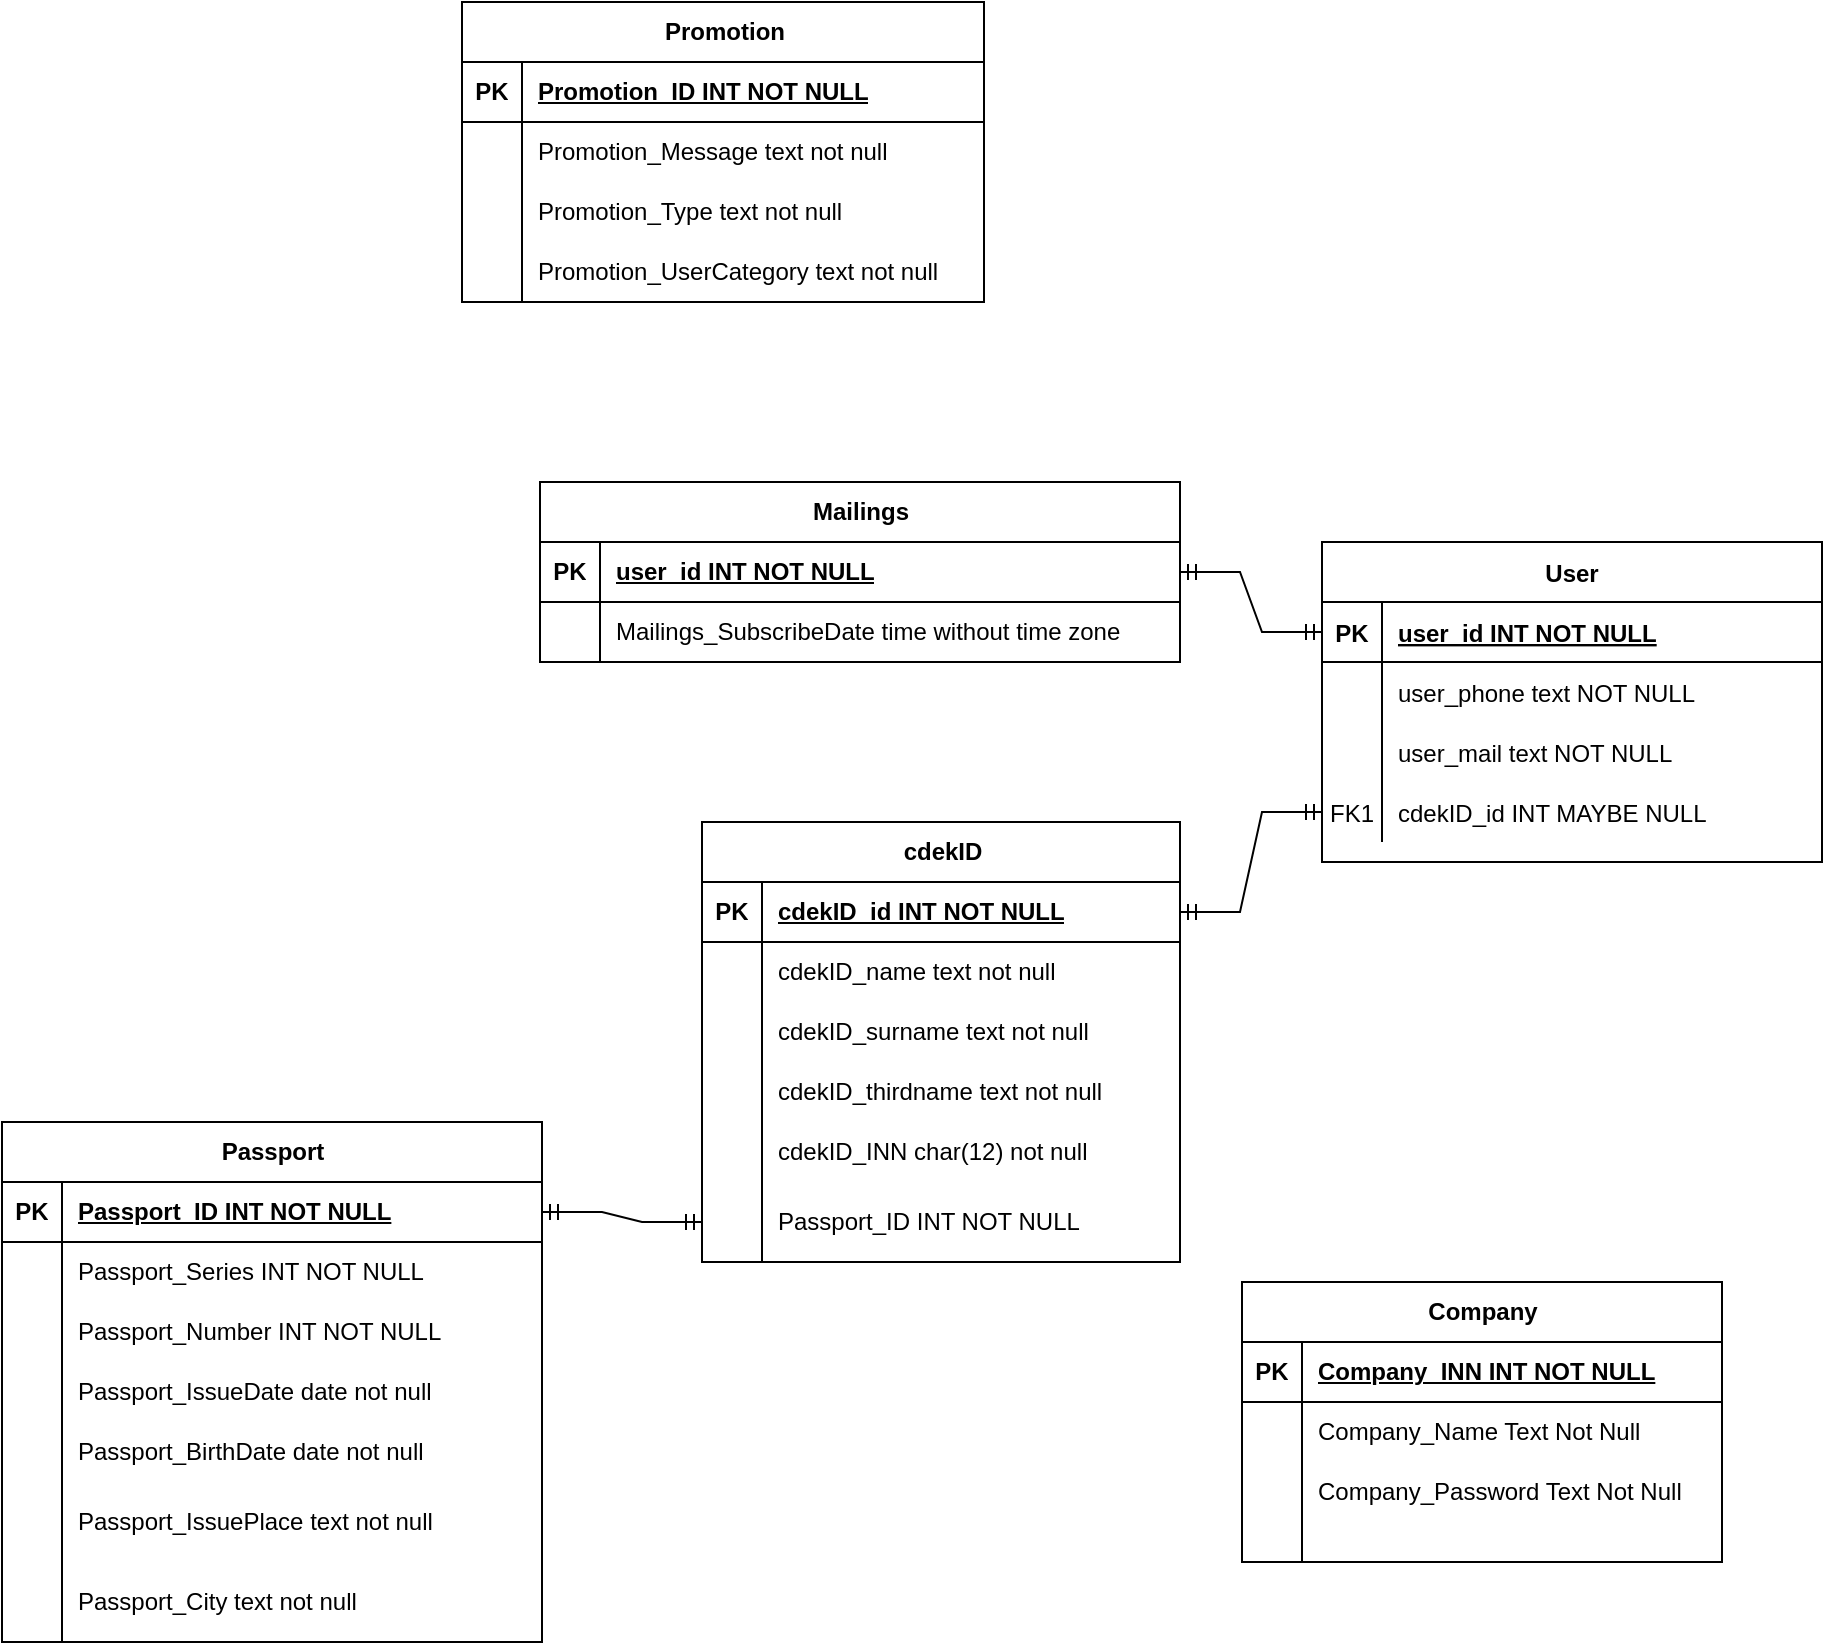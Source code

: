 <mxfile version="24.0.1" type="github">
  <diagram id="R2lEEEUBdFMjLlhIrx00" name="Page-1">
    <mxGraphModel dx="1867" dy="2211" grid="1" gridSize="10" guides="1" tooltips="1" connect="1" arrows="1" fold="1" page="1" pageScale="1" pageWidth="850" pageHeight="1100" math="0" shadow="0" extFonts="Permanent Marker^https://fonts.googleapis.com/css?family=Permanent+Marker">
      <root>
        <mxCell id="0" />
        <mxCell id="1" parent="0" />
        <mxCell id="C-vyLk0tnHw3VtMMgP7b-23" value="User" style="shape=table;startSize=30;container=1;collapsible=1;childLayout=tableLayout;fixedRows=1;rowLines=0;fontStyle=1;align=center;resizeLast=1;" parent="1" vertex="1">
          <mxGeometry x="-180" y="60" width="250" height="160" as="geometry" />
        </mxCell>
        <mxCell id="C-vyLk0tnHw3VtMMgP7b-24" value="" style="shape=partialRectangle;collapsible=0;dropTarget=0;pointerEvents=0;fillColor=none;points=[[0,0.5],[1,0.5]];portConstraint=eastwest;top=0;left=0;right=0;bottom=1;" parent="C-vyLk0tnHw3VtMMgP7b-23" vertex="1">
          <mxGeometry y="30" width="250" height="30" as="geometry" />
        </mxCell>
        <mxCell id="C-vyLk0tnHw3VtMMgP7b-25" value="PK" style="shape=partialRectangle;overflow=hidden;connectable=0;fillColor=none;top=0;left=0;bottom=0;right=0;fontStyle=1;" parent="C-vyLk0tnHw3VtMMgP7b-24" vertex="1">
          <mxGeometry width="30" height="30" as="geometry">
            <mxRectangle width="30" height="30" as="alternateBounds" />
          </mxGeometry>
        </mxCell>
        <mxCell id="C-vyLk0tnHw3VtMMgP7b-26" value="user_id INT NOT NULL" style="shape=partialRectangle;overflow=hidden;connectable=0;fillColor=none;top=0;left=0;bottom=0;right=0;align=left;spacingLeft=6;fontStyle=5;" parent="C-vyLk0tnHw3VtMMgP7b-24" vertex="1">
          <mxGeometry x="30" width="220" height="30" as="geometry">
            <mxRectangle width="220" height="30" as="alternateBounds" />
          </mxGeometry>
        </mxCell>
        <mxCell id="C-vyLk0tnHw3VtMMgP7b-27" value="" style="shape=partialRectangle;collapsible=0;dropTarget=0;pointerEvents=0;fillColor=none;points=[[0,0.5],[1,0.5]];portConstraint=eastwest;top=0;left=0;right=0;bottom=0;" parent="C-vyLk0tnHw3VtMMgP7b-23" vertex="1">
          <mxGeometry y="60" width="250" height="30" as="geometry" />
        </mxCell>
        <mxCell id="C-vyLk0tnHw3VtMMgP7b-28" value="" style="shape=partialRectangle;overflow=hidden;connectable=0;fillColor=none;top=0;left=0;bottom=0;right=0;" parent="C-vyLk0tnHw3VtMMgP7b-27" vertex="1">
          <mxGeometry width="30" height="30" as="geometry">
            <mxRectangle width="30" height="30" as="alternateBounds" />
          </mxGeometry>
        </mxCell>
        <mxCell id="C-vyLk0tnHw3VtMMgP7b-29" value="user_phone text NOT NULL" style="shape=partialRectangle;overflow=hidden;connectable=0;fillColor=none;top=0;left=0;bottom=0;right=0;align=left;spacingLeft=6;" parent="C-vyLk0tnHw3VtMMgP7b-27" vertex="1">
          <mxGeometry x="30" width="220" height="30" as="geometry">
            <mxRectangle width="220" height="30" as="alternateBounds" />
          </mxGeometry>
        </mxCell>
        <mxCell id="_mJrROiikQhrG1JbXaJb-15" value="" style="shape=partialRectangle;collapsible=0;dropTarget=0;pointerEvents=0;fillColor=none;points=[[0,0.5],[1,0.5]];portConstraint=eastwest;top=0;left=0;right=0;bottom=0;" vertex="1" parent="C-vyLk0tnHw3VtMMgP7b-23">
          <mxGeometry y="90" width="250" height="30" as="geometry" />
        </mxCell>
        <mxCell id="_mJrROiikQhrG1JbXaJb-16" value="" style="shape=partialRectangle;overflow=hidden;connectable=0;fillColor=none;top=0;left=0;bottom=0;right=0;" vertex="1" parent="_mJrROiikQhrG1JbXaJb-15">
          <mxGeometry width="30" height="30" as="geometry">
            <mxRectangle width="30" height="30" as="alternateBounds" />
          </mxGeometry>
        </mxCell>
        <mxCell id="_mJrROiikQhrG1JbXaJb-17" value="user_mail text NOT NULL" style="shape=partialRectangle;overflow=hidden;connectable=0;fillColor=none;top=0;left=0;bottom=0;right=0;align=left;spacingLeft=6;" vertex="1" parent="_mJrROiikQhrG1JbXaJb-15">
          <mxGeometry x="30" width="220" height="30" as="geometry">
            <mxRectangle width="220" height="30" as="alternateBounds" />
          </mxGeometry>
        </mxCell>
        <mxCell id="_mJrROiikQhrG1JbXaJb-18" value="" style="shape=partialRectangle;collapsible=0;dropTarget=0;pointerEvents=0;fillColor=none;points=[[0,0.5],[1,0.5]];portConstraint=eastwest;top=0;left=0;right=0;bottom=0;" vertex="1" parent="C-vyLk0tnHw3VtMMgP7b-23">
          <mxGeometry y="120" width="250" height="30" as="geometry" />
        </mxCell>
        <mxCell id="_mJrROiikQhrG1JbXaJb-19" value="FK1" style="shape=partialRectangle;overflow=hidden;connectable=0;fillColor=none;top=0;left=0;bottom=0;right=0;" vertex="1" parent="_mJrROiikQhrG1JbXaJb-18">
          <mxGeometry width="30" height="30" as="geometry">
            <mxRectangle width="30" height="30" as="alternateBounds" />
          </mxGeometry>
        </mxCell>
        <mxCell id="_mJrROiikQhrG1JbXaJb-20" value="cdekID_id INT MAYBE NULL" style="shape=partialRectangle;overflow=hidden;connectable=0;fillColor=none;top=0;left=0;bottom=0;right=0;align=left;spacingLeft=6;" vertex="1" parent="_mJrROiikQhrG1JbXaJb-18">
          <mxGeometry x="30" width="220" height="30" as="geometry">
            <mxRectangle width="220" height="30" as="alternateBounds" />
          </mxGeometry>
        </mxCell>
        <mxCell id="_mJrROiikQhrG1JbXaJb-109" value="" style="edgeStyle=entityRelationEdgeStyle;fontSize=12;html=1;endArrow=ERmandOne;startArrow=ERmandOne;rounded=0;entryX=0;entryY=0.5;entryDx=0;entryDy=0;exitX=1;exitY=0.5;exitDx=0;exitDy=0;" edge="1" parent="1" source="_mJrROiikQhrG1JbXaJb-111" target="_mJrROiikQhrG1JbXaJb-18">
          <mxGeometry width="100" height="100" relative="1" as="geometry">
            <mxPoint x="-50" y="155" as="sourcePoint" />
            <mxPoint x="80" y="150" as="targetPoint" />
          </mxGeometry>
        </mxCell>
        <mxCell id="_mJrROiikQhrG1JbXaJb-110" value="cdekID" style="shape=table;startSize=30;container=1;collapsible=1;childLayout=tableLayout;fixedRows=1;rowLines=0;fontStyle=1;align=center;resizeLast=1;html=1;" vertex="1" parent="1">
          <mxGeometry x="-490" y="200" width="239" height="220" as="geometry" />
        </mxCell>
        <mxCell id="_mJrROiikQhrG1JbXaJb-111" value="" style="shape=tableRow;horizontal=0;startSize=0;swimlaneHead=0;swimlaneBody=0;fillColor=none;collapsible=0;dropTarget=0;points=[[0,0.5],[1,0.5]];portConstraint=eastwest;top=0;left=0;right=0;bottom=1;" vertex="1" parent="_mJrROiikQhrG1JbXaJb-110">
          <mxGeometry y="30" width="239" height="30" as="geometry" />
        </mxCell>
        <mxCell id="_mJrROiikQhrG1JbXaJb-112" value="PK" style="shape=partialRectangle;connectable=0;fillColor=none;top=0;left=0;bottom=0;right=0;fontStyle=1;overflow=hidden;whiteSpace=wrap;html=1;" vertex="1" parent="_mJrROiikQhrG1JbXaJb-111">
          <mxGeometry width="30" height="30" as="geometry">
            <mxRectangle width="30" height="30" as="alternateBounds" />
          </mxGeometry>
        </mxCell>
        <mxCell id="_mJrROiikQhrG1JbXaJb-113" value="cdekID_id INT NOT NULL" style="shape=partialRectangle;connectable=0;fillColor=none;top=0;left=0;bottom=0;right=0;align=left;spacingLeft=6;fontStyle=5;overflow=hidden;whiteSpace=wrap;html=1;" vertex="1" parent="_mJrROiikQhrG1JbXaJb-111">
          <mxGeometry x="30" width="209" height="30" as="geometry">
            <mxRectangle width="209" height="30" as="alternateBounds" />
          </mxGeometry>
        </mxCell>
        <mxCell id="_mJrROiikQhrG1JbXaJb-114" value="" style="shape=tableRow;horizontal=0;startSize=0;swimlaneHead=0;swimlaneBody=0;fillColor=none;collapsible=0;dropTarget=0;points=[[0,0.5],[1,0.5]];portConstraint=eastwest;top=0;left=0;right=0;bottom=0;" vertex="1" parent="_mJrROiikQhrG1JbXaJb-110">
          <mxGeometry y="60" width="239" height="30" as="geometry" />
        </mxCell>
        <mxCell id="_mJrROiikQhrG1JbXaJb-115" value="" style="shape=partialRectangle;connectable=0;fillColor=none;top=0;left=0;bottom=0;right=0;editable=1;overflow=hidden;whiteSpace=wrap;html=1;" vertex="1" parent="_mJrROiikQhrG1JbXaJb-114">
          <mxGeometry width="30" height="30" as="geometry">
            <mxRectangle width="30" height="30" as="alternateBounds" />
          </mxGeometry>
        </mxCell>
        <mxCell id="_mJrROiikQhrG1JbXaJb-116" value="cdekID_name text not null" style="shape=partialRectangle;connectable=0;fillColor=none;top=0;left=0;bottom=0;right=0;align=left;spacingLeft=6;overflow=hidden;whiteSpace=wrap;html=1;" vertex="1" parent="_mJrROiikQhrG1JbXaJb-114">
          <mxGeometry x="30" width="209" height="30" as="geometry">
            <mxRectangle width="209" height="30" as="alternateBounds" />
          </mxGeometry>
        </mxCell>
        <mxCell id="_mJrROiikQhrG1JbXaJb-117" value="" style="shape=tableRow;horizontal=0;startSize=0;swimlaneHead=0;swimlaneBody=0;fillColor=none;collapsible=0;dropTarget=0;points=[[0,0.5],[1,0.5]];portConstraint=eastwest;top=0;left=0;right=0;bottom=0;" vertex="1" parent="_mJrROiikQhrG1JbXaJb-110">
          <mxGeometry y="90" width="239" height="30" as="geometry" />
        </mxCell>
        <mxCell id="_mJrROiikQhrG1JbXaJb-118" value="" style="shape=partialRectangle;connectable=0;fillColor=none;top=0;left=0;bottom=0;right=0;editable=1;overflow=hidden;whiteSpace=wrap;html=1;" vertex="1" parent="_mJrROiikQhrG1JbXaJb-117">
          <mxGeometry width="30" height="30" as="geometry">
            <mxRectangle width="30" height="30" as="alternateBounds" />
          </mxGeometry>
        </mxCell>
        <mxCell id="_mJrROiikQhrG1JbXaJb-119" value="cdekID_surname text not null" style="shape=partialRectangle;connectable=0;fillColor=none;top=0;left=0;bottom=0;right=0;align=left;spacingLeft=6;overflow=hidden;whiteSpace=wrap;html=1;" vertex="1" parent="_mJrROiikQhrG1JbXaJb-117">
          <mxGeometry x="30" width="209" height="30" as="geometry">
            <mxRectangle width="209" height="30" as="alternateBounds" />
          </mxGeometry>
        </mxCell>
        <mxCell id="_mJrROiikQhrG1JbXaJb-120" value="" style="shape=tableRow;horizontal=0;startSize=0;swimlaneHead=0;swimlaneBody=0;fillColor=none;collapsible=0;dropTarget=0;points=[[0,0.5],[1,0.5]];portConstraint=eastwest;top=0;left=0;right=0;bottom=0;" vertex="1" parent="_mJrROiikQhrG1JbXaJb-110">
          <mxGeometry y="120" width="239" height="30" as="geometry" />
        </mxCell>
        <mxCell id="_mJrROiikQhrG1JbXaJb-121" value="" style="shape=partialRectangle;connectable=0;fillColor=none;top=0;left=0;bottom=0;right=0;editable=1;overflow=hidden;whiteSpace=wrap;html=1;" vertex="1" parent="_mJrROiikQhrG1JbXaJb-120">
          <mxGeometry width="30" height="30" as="geometry">
            <mxRectangle width="30" height="30" as="alternateBounds" />
          </mxGeometry>
        </mxCell>
        <mxCell id="_mJrROiikQhrG1JbXaJb-122" value="cdekID_thirdname text not null" style="shape=partialRectangle;connectable=0;fillColor=none;top=0;left=0;bottom=0;right=0;align=left;spacingLeft=6;overflow=hidden;whiteSpace=wrap;html=1;" vertex="1" parent="_mJrROiikQhrG1JbXaJb-120">
          <mxGeometry x="30" width="209" height="30" as="geometry">
            <mxRectangle width="209" height="30" as="alternateBounds" />
          </mxGeometry>
        </mxCell>
        <mxCell id="_mJrROiikQhrG1JbXaJb-123" value="" style="shape=tableRow;horizontal=0;startSize=0;swimlaneHead=0;swimlaneBody=0;fillColor=none;collapsible=0;dropTarget=0;points=[[0,0.5],[1,0.5]];portConstraint=eastwest;top=0;left=0;right=0;bottom=0;" vertex="1" parent="_mJrROiikQhrG1JbXaJb-110">
          <mxGeometry y="150" width="239" height="30" as="geometry" />
        </mxCell>
        <mxCell id="_mJrROiikQhrG1JbXaJb-124" value="" style="shape=partialRectangle;connectable=0;fillColor=none;top=0;left=0;bottom=0;right=0;editable=1;overflow=hidden;whiteSpace=wrap;html=1;" vertex="1" parent="_mJrROiikQhrG1JbXaJb-123">
          <mxGeometry width="30" height="30" as="geometry">
            <mxRectangle width="30" height="30" as="alternateBounds" />
          </mxGeometry>
        </mxCell>
        <mxCell id="_mJrROiikQhrG1JbXaJb-125" value="cdekID_INN char(12) not null" style="shape=partialRectangle;connectable=0;fillColor=none;top=0;left=0;bottom=0;right=0;align=left;spacingLeft=6;overflow=hidden;whiteSpace=wrap;html=1;" vertex="1" parent="_mJrROiikQhrG1JbXaJb-123">
          <mxGeometry x="30" width="209" height="30" as="geometry">
            <mxRectangle width="209" height="30" as="alternateBounds" />
          </mxGeometry>
        </mxCell>
        <mxCell id="_mJrROiikQhrG1JbXaJb-126" value="" style="shape=tableRow;horizontal=0;startSize=0;swimlaneHead=0;swimlaneBody=0;fillColor=none;collapsible=0;dropTarget=0;points=[[0,0.5],[1,0.5]];portConstraint=eastwest;top=0;left=0;right=0;bottom=0;" vertex="1" parent="_mJrROiikQhrG1JbXaJb-110">
          <mxGeometry y="180" width="239" height="40" as="geometry" />
        </mxCell>
        <mxCell id="_mJrROiikQhrG1JbXaJb-127" value="" style="shape=partialRectangle;connectable=0;fillColor=none;top=0;left=0;bottom=0;right=0;editable=1;overflow=hidden;whiteSpace=wrap;html=1;" vertex="1" parent="_mJrROiikQhrG1JbXaJb-126">
          <mxGeometry width="30" height="40" as="geometry">
            <mxRectangle width="30" height="40" as="alternateBounds" />
          </mxGeometry>
        </mxCell>
        <mxCell id="_mJrROiikQhrG1JbXaJb-128" value="Passport_ID INT NOT NULL" style="shape=partialRectangle;connectable=0;fillColor=none;top=0;left=0;bottom=0;right=0;align=left;spacingLeft=6;overflow=hidden;whiteSpace=wrap;html=1;" vertex="1" parent="_mJrROiikQhrG1JbXaJb-126">
          <mxGeometry x="30" width="209" height="40" as="geometry">
            <mxRectangle width="209" height="40" as="alternateBounds" />
          </mxGeometry>
        </mxCell>
        <mxCell id="_mJrROiikQhrG1JbXaJb-132" value="Passport" style="shape=table;startSize=30;container=1;collapsible=1;childLayout=tableLayout;fixedRows=1;rowLines=0;fontStyle=1;align=center;resizeLast=1;html=1;" vertex="1" parent="1">
          <mxGeometry x="-840" y="350" width="270" height="260" as="geometry" />
        </mxCell>
        <mxCell id="_mJrROiikQhrG1JbXaJb-133" value="" style="shape=tableRow;horizontal=0;startSize=0;swimlaneHead=0;swimlaneBody=0;fillColor=none;collapsible=0;dropTarget=0;points=[[0,0.5],[1,0.5]];portConstraint=eastwest;top=0;left=0;right=0;bottom=1;" vertex="1" parent="_mJrROiikQhrG1JbXaJb-132">
          <mxGeometry y="30" width="270" height="30" as="geometry" />
        </mxCell>
        <mxCell id="_mJrROiikQhrG1JbXaJb-134" value="PK" style="shape=partialRectangle;connectable=0;fillColor=none;top=0;left=0;bottom=0;right=0;fontStyle=1;overflow=hidden;whiteSpace=wrap;html=1;" vertex="1" parent="_mJrROiikQhrG1JbXaJb-133">
          <mxGeometry width="30" height="30" as="geometry">
            <mxRectangle width="30" height="30" as="alternateBounds" />
          </mxGeometry>
        </mxCell>
        <mxCell id="_mJrROiikQhrG1JbXaJb-135" value="Passport_ID INT NOT NULL" style="shape=partialRectangle;connectable=0;fillColor=none;top=0;left=0;bottom=0;right=0;align=left;spacingLeft=6;fontStyle=5;overflow=hidden;whiteSpace=wrap;html=1;" vertex="1" parent="_mJrROiikQhrG1JbXaJb-133">
          <mxGeometry x="30" width="240" height="30" as="geometry">
            <mxRectangle width="240" height="30" as="alternateBounds" />
          </mxGeometry>
        </mxCell>
        <mxCell id="_mJrROiikQhrG1JbXaJb-136" value="" style="shape=tableRow;horizontal=0;startSize=0;swimlaneHead=0;swimlaneBody=0;fillColor=none;collapsible=0;dropTarget=0;points=[[0,0.5],[1,0.5]];portConstraint=eastwest;top=0;left=0;right=0;bottom=0;" vertex="1" parent="_mJrROiikQhrG1JbXaJb-132">
          <mxGeometry y="60" width="270" height="30" as="geometry" />
        </mxCell>
        <mxCell id="_mJrROiikQhrG1JbXaJb-137" value="" style="shape=partialRectangle;connectable=0;fillColor=none;top=0;left=0;bottom=0;right=0;editable=1;overflow=hidden;whiteSpace=wrap;html=1;" vertex="1" parent="_mJrROiikQhrG1JbXaJb-136">
          <mxGeometry width="30" height="30" as="geometry">
            <mxRectangle width="30" height="30" as="alternateBounds" />
          </mxGeometry>
        </mxCell>
        <mxCell id="_mJrROiikQhrG1JbXaJb-138" value="Passport_Series INT NOT NULL" style="shape=partialRectangle;connectable=0;fillColor=none;top=0;left=0;bottom=0;right=0;align=left;spacingLeft=6;overflow=hidden;whiteSpace=wrap;html=1;" vertex="1" parent="_mJrROiikQhrG1JbXaJb-136">
          <mxGeometry x="30" width="240" height="30" as="geometry">
            <mxRectangle width="240" height="30" as="alternateBounds" />
          </mxGeometry>
        </mxCell>
        <mxCell id="_mJrROiikQhrG1JbXaJb-139" value="" style="shape=tableRow;horizontal=0;startSize=0;swimlaneHead=0;swimlaneBody=0;fillColor=none;collapsible=0;dropTarget=0;points=[[0,0.5],[1,0.5]];portConstraint=eastwest;top=0;left=0;right=0;bottom=0;" vertex="1" parent="_mJrROiikQhrG1JbXaJb-132">
          <mxGeometry y="90" width="270" height="30" as="geometry" />
        </mxCell>
        <mxCell id="_mJrROiikQhrG1JbXaJb-140" value="" style="shape=partialRectangle;connectable=0;fillColor=none;top=0;left=0;bottom=0;right=0;editable=1;overflow=hidden;whiteSpace=wrap;html=1;" vertex="1" parent="_mJrROiikQhrG1JbXaJb-139">
          <mxGeometry width="30" height="30" as="geometry">
            <mxRectangle width="30" height="30" as="alternateBounds" />
          </mxGeometry>
        </mxCell>
        <mxCell id="_mJrROiikQhrG1JbXaJb-141" value="Passport_Number INT NOT NULL" style="shape=partialRectangle;connectable=0;fillColor=none;top=0;left=0;bottom=0;right=0;align=left;spacingLeft=6;overflow=hidden;whiteSpace=wrap;html=1;" vertex="1" parent="_mJrROiikQhrG1JbXaJb-139">
          <mxGeometry x="30" width="240" height="30" as="geometry">
            <mxRectangle width="240" height="30" as="alternateBounds" />
          </mxGeometry>
        </mxCell>
        <mxCell id="_mJrROiikQhrG1JbXaJb-142" value="" style="shape=tableRow;horizontal=0;startSize=0;swimlaneHead=0;swimlaneBody=0;fillColor=none;collapsible=0;dropTarget=0;points=[[0,0.5],[1,0.5]];portConstraint=eastwest;top=0;left=0;right=0;bottom=0;" vertex="1" parent="_mJrROiikQhrG1JbXaJb-132">
          <mxGeometry y="120" width="270" height="30" as="geometry" />
        </mxCell>
        <mxCell id="_mJrROiikQhrG1JbXaJb-143" value="" style="shape=partialRectangle;connectable=0;fillColor=none;top=0;left=0;bottom=0;right=0;editable=1;overflow=hidden;whiteSpace=wrap;html=1;" vertex="1" parent="_mJrROiikQhrG1JbXaJb-142">
          <mxGeometry width="30" height="30" as="geometry">
            <mxRectangle width="30" height="30" as="alternateBounds" />
          </mxGeometry>
        </mxCell>
        <mxCell id="_mJrROiikQhrG1JbXaJb-144" value="Passport_IssueDate date not null" style="shape=partialRectangle;connectable=0;fillColor=none;top=0;left=0;bottom=0;right=0;align=left;spacingLeft=6;overflow=hidden;whiteSpace=wrap;html=1;" vertex="1" parent="_mJrROiikQhrG1JbXaJb-142">
          <mxGeometry x="30" width="240" height="30" as="geometry">
            <mxRectangle width="240" height="30" as="alternateBounds" />
          </mxGeometry>
        </mxCell>
        <mxCell id="_mJrROiikQhrG1JbXaJb-145" value="" style="shape=tableRow;horizontal=0;startSize=0;swimlaneHead=0;swimlaneBody=0;fillColor=none;collapsible=0;dropTarget=0;points=[[0,0.5],[1,0.5]];portConstraint=eastwest;top=0;left=0;right=0;bottom=0;" vertex="1" parent="_mJrROiikQhrG1JbXaJb-132">
          <mxGeometry y="150" width="270" height="30" as="geometry" />
        </mxCell>
        <mxCell id="_mJrROiikQhrG1JbXaJb-146" value="" style="shape=partialRectangle;connectable=0;fillColor=none;top=0;left=0;bottom=0;right=0;editable=1;overflow=hidden;whiteSpace=wrap;html=1;" vertex="1" parent="_mJrROiikQhrG1JbXaJb-145">
          <mxGeometry width="30" height="30" as="geometry">
            <mxRectangle width="30" height="30" as="alternateBounds" />
          </mxGeometry>
        </mxCell>
        <mxCell id="_mJrROiikQhrG1JbXaJb-147" value="Passport_BirthDate date not null" style="shape=partialRectangle;connectable=0;fillColor=none;top=0;left=0;bottom=0;right=0;align=left;spacingLeft=6;overflow=hidden;whiteSpace=wrap;html=1;" vertex="1" parent="_mJrROiikQhrG1JbXaJb-145">
          <mxGeometry x="30" width="240" height="30" as="geometry">
            <mxRectangle width="240" height="30" as="alternateBounds" />
          </mxGeometry>
        </mxCell>
        <mxCell id="_mJrROiikQhrG1JbXaJb-148" value="" style="shape=tableRow;horizontal=0;startSize=0;swimlaneHead=0;swimlaneBody=0;fillColor=none;collapsible=0;dropTarget=0;points=[[0,0.5],[1,0.5]];portConstraint=eastwest;top=0;left=0;right=0;bottom=0;" vertex="1" parent="_mJrROiikQhrG1JbXaJb-132">
          <mxGeometry y="180" width="270" height="40" as="geometry" />
        </mxCell>
        <mxCell id="_mJrROiikQhrG1JbXaJb-149" value="" style="shape=partialRectangle;connectable=0;fillColor=none;top=0;left=0;bottom=0;right=0;editable=1;overflow=hidden;whiteSpace=wrap;html=1;" vertex="1" parent="_mJrROiikQhrG1JbXaJb-148">
          <mxGeometry width="30" height="40" as="geometry">
            <mxRectangle width="30" height="40" as="alternateBounds" />
          </mxGeometry>
        </mxCell>
        <mxCell id="_mJrROiikQhrG1JbXaJb-150" value="Passport_IssuePlace text not null" style="shape=partialRectangle;connectable=0;fillColor=none;top=0;left=0;bottom=0;right=0;align=left;spacingLeft=6;overflow=hidden;whiteSpace=wrap;html=1;" vertex="1" parent="_mJrROiikQhrG1JbXaJb-148">
          <mxGeometry x="30" width="240" height="40" as="geometry">
            <mxRectangle width="240" height="40" as="alternateBounds" />
          </mxGeometry>
        </mxCell>
        <mxCell id="_mJrROiikQhrG1JbXaJb-153" value="" style="shape=tableRow;horizontal=0;startSize=0;swimlaneHead=0;swimlaneBody=0;fillColor=none;collapsible=0;dropTarget=0;points=[[0,0.5],[1,0.5]];portConstraint=eastwest;top=0;left=0;right=0;bottom=0;" vertex="1" parent="_mJrROiikQhrG1JbXaJb-132">
          <mxGeometry y="220" width="270" height="40" as="geometry" />
        </mxCell>
        <mxCell id="_mJrROiikQhrG1JbXaJb-154" value="" style="shape=partialRectangle;connectable=0;fillColor=none;top=0;left=0;bottom=0;right=0;editable=1;overflow=hidden;whiteSpace=wrap;html=1;" vertex="1" parent="_mJrROiikQhrG1JbXaJb-153">
          <mxGeometry width="30" height="40" as="geometry">
            <mxRectangle width="30" height="40" as="alternateBounds" />
          </mxGeometry>
        </mxCell>
        <mxCell id="_mJrROiikQhrG1JbXaJb-155" value="Passport_City text not null" style="shape=partialRectangle;connectable=0;fillColor=none;top=0;left=0;bottom=0;right=0;align=left;spacingLeft=6;overflow=hidden;whiteSpace=wrap;html=1;" vertex="1" parent="_mJrROiikQhrG1JbXaJb-153">
          <mxGeometry x="30" width="240" height="40" as="geometry">
            <mxRectangle width="240" height="40" as="alternateBounds" />
          </mxGeometry>
        </mxCell>
        <mxCell id="_mJrROiikQhrG1JbXaJb-152" value="" style="edgeStyle=entityRelationEdgeStyle;fontSize=12;html=1;endArrow=ERmandOne;startArrow=ERmandOne;rounded=0;" edge="1" parent="1" source="_mJrROiikQhrG1JbXaJb-133" target="_mJrROiikQhrG1JbXaJb-126">
          <mxGeometry width="100" height="100" relative="1" as="geometry">
            <mxPoint x="10" y="270" as="sourcePoint" />
            <mxPoint x="110" y="170" as="targetPoint" />
          </mxGeometry>
        </mxCell>
        <mxCell id="_mJrROiikQhrG1JbXaJb-156" value="Company" style="shape=table;startSize=30;container=1;collapsible=1;childLayout=tableLayout;fixedRows=1;rowLines=0;fontStyle=1;align=center;resizeLast=1;html=1;" vertex="1" parent="1">
          <mxGeometry x="-220" y="430" width="240" height="140.0" as="geometry" />
        </mxCell>
        <mxCell id="_mJrROiikQhrG1JbXaJb-157" value="" style="shape=tableRow;horizontal=0;startSize=0;swimlaneHead=0;swimlaneBody=0;fillColor=none;collapsible=0;dropTarget=0;points=[[0,0.5],[1,0.5]];portConstraint=eastwest;top=0;left=0;right=0;bottom=1;" vertex="1" parent="_mJrROiikQhrG1JbXaJb-156">
          <mxGeometry y="30" width="240" height="30" as="geometry" />
        </mxCell>
        <mxCell id="_mJrROiikQhrG1JbXaJb-158" value="PK" style="shape=partialRectangle;connectable=0;fillColor=none;top=0;left=0;bottom=0;right=0;fontStyle=1;overflow=hidden;whiteSpace=wrap;html=1;" vertex="1" parent="_mJrROiikQhrG1JbXaJb-157">
          <mxGeometry width="30" height="30" as="geometry">
            <mxRectangle width="30" height="30" as="alternateBounds" />
          </mxGeometry>
        </mxCell>
        <mxCell id="_mJrROiikQhrG1JbXaJb-159" value="Company_INN INT NOT NULL" style="shape=partialRectangle;connectable=0;fillColor=none;top=0;left=0;bottom=0;right=0;align=left;spacingLeft=6;fontStyle=5;overflow=hidden;whiteSpace=wrap;html=1;" vertex="1" parent="_mJrROiikQhrG1JbXaJb-157">
          <mxGeometry x="30" width="210" height="30" as="geometry">
            <mxRectangle width="210" height="30" as="alternateBounds" />
          </mxGeometry>
        </mxCell>
        <mxCell id="_mJrROiikQhrG1JbXaJb-160" value="" style="shape=tableRow;horizontal=0;startSize=0;swimlaneHead=0;swimlaneBody=0;fillColor=none;collapsible=0;dropTarget=0;points=[[0,0.5],[1,0.5]];portConstraint=eastwest;top=0;left=0;right=0;bottom=0;" vertex="1" parent="_mJrROiikQhrG1JbXaJb-156">
          <mxGeometry y="60" width="240" height="30" as="geometry" />
        </mxCell>
        <mxCell id="_mJrROiikQhrG1JbXaJb-161" value="" style="shape=partialRectangle;connectable=0;fillColor=none;top=0;left=0;bottom=0;right=0;editable=1;overflow=hidden;whiteSpace=wrap;html=1;" vertex="1" parent="_mJrROiikQhrG1JbXaJb-160">
          <mxGeometry width="30" height="30" as="geometry">
            <mxRectangle width="30" height="30" as="alternateBounds" />
          </mxGeometry>
        </mxCell>
        <mxCell id="_mJrROiikQhrG1JbXaJb-162" value="Company_Name Text Not Null" style="shape=partialRectangle;connectable=0;fillColor=none;top=0;left=0;bottom=0;right=0;align=left;spacingLeft=6;overflow=hidden;whiteSpace=wrap;html=1;" vertex="1" parent="_mJrROiikQhrG1JbXaJb-160">
          <mxGeometry x="30" width="210" height="30" as="geometry">
            <mxRectangle width="210" height="30" as="alternateBounds" />
          </mxGeometry>
        </mxCell>
        <mxCell id="_mJrROiikQhrG1JbXaJb-163" value="" style="shape=tableRow;horizontal=0;startSize=0;swimlaneHead=0;swimlaneBody=0;fillColor=none;collapsible=0;dropTarget=0;points=[[0,0.5],[1,0.5]];portConstraint=eastwest;top=0;left=0;right=0;bottom=0;" vertex="1" parent="_mJrROiikQhrG1JbXaJb-156">
          <mxGeometry y="90" width="240" height="30" as="geometry" />
        </mxCell>
        <mxCell id="_mJrROiikQhrG1JbXaJb-164" value="" style="shape=partialRectangle;connectable=0;fillColor=none;top=0;left=0;bottom=0;right=0;editable=1;overflow=hidden;whiteSpace=wrap;html=1;" vertex="1" parent="_mJrROiikQhrG1JbXaJb-163">
          <mxGeometry width="30" height="30" as="geometry">
            <mxRectangle width="30" height="30" as="alternateBounds" />
          </mxGeometry>
        </mxCell>
        <mxCell id="_mJrROiikQhrG1JbXaJb-165" value="Company_Password Text Not Null" style="shape=partialRectangle;connectable=0;fillColor=none;top=0;left=0;bottom=0;right=0;align=left;spacingLeft=6;overflow=hidden;whiteSpace=wrap;html=1;" vertex="1" parent="_mJrROiikQhrG1JbXaJb-163">
          <mxGeometry x="30" width="210" height="30" as="geometry">
            <mxRectangle width="210" height="30" as="alternateBounds" />
          </mxGeometry>
        </mxCell>
        <mxCell id="_mJrROiikQhrG1JbXaJb-166" value="" style="shape=tableRow;horizontal=0;startSize=0;swimlaneHead=0;swimlaneBody=0;fillColor=none;collapsible=0;dropTarget=0;points=[[0,0.5],[1,0.5]];portConstraint=eastwest;top=0;left=0;right=0;bottom=0;" vertex="1" parent="_mJrROiikQhrG1JbXaJb-156">
          <mxGeometry y="120" width="240" height="20" as="geometry" />
        </mxCell>
        <mxCell id="_mJrROiikQhrG1JbXaJb-167" value="" style="shape=partialRectangle;connectable=0;fillColor=none;top=0;left=0;bottom=0;right=0;editable=1;overflow=hidden;whiteSpace=wrap;html=1;" vertex="1" parent="_mJrROiikQhrG1JbXaJb-166">
          <mxGeometry width="30" height="20" as="geometry">
            <mxRectangle width="30" height="20" as="alternateBounds" />
          </mxGeometry>
        </mxCell>
        <mxCell id="_mJrROiikQhrG1JbXaJb-168" value="" style="shape=partialRectangle;connectable=0;fillColor=none;top=0;left=0;bottom=0;right=0;align=left;spacingLeft=6;overflow=hidden;whiteSpace=wrap;html=1;" vertex="1" parent="_mJrROiikQhrG1JbXaJb-166">
          <mxGeometry x="30" width="210" height="20" as="geometry">
            <mxRectangle width="210" height="20" as="alternateBounds" />
          </mxGeometry>
        </mxCell>
        <mxCell id="_mJrROiikQhrG1JbXaJb-169" value="Mailings" style="shape=table;startSize=30;container=1;collapsible=1;childLayout=tableLayout;fixedRows=1;rowLines=0;fontStyle=1;align=center;resizeLast=1;html=1;" vertex="1" parent="1">
          <mxGeometry x="-571" y="30" width="320" height="90" as="geometry" />
        </mxCell>
        <mxCell id="_mJrROiikQhrG1JbXaJb-170" value="" style="shape=tableRow;horizontal=0;startSize=0;swimlaneHead=0;swimlaneBody=0;fillColor=none;collapsible=0;dropTarget=0;points=[[0,0.5],[1,0.5]];portConstraint=eastwest;top=0;left=0;right=0;bottom=1;" vertex="1" parent="_mJrROiikQhrG1JbXaJb-169">
          <mxGeometry y="30" width="320" height="30" as="geometry" />
        </mxCell>
        <mxCell id="_mJrROiikQhrG1JbXaJb-171" value="PK" style="shape=partialRectangle;connectable=0;fillColor=none;top=0;left=0;bottom=0;right=0;fontStyle=1;overflow=hidden;whiteSpace=wrap;html=1;" vertex="1" parent="_mJrROiikQhrG1JbXaJb-170">
          <mxGeometry width="30" height="30" as="geometry">
            <mxRectangle width="30" height="30" as="alternateBounds" />
          </mxGeometry>
        </mxCell>
        <mxCell id="_mJrROiikQhrG1JbXaJb-172" value="user_id INT NOT NULL" style="shape=partialRectangle;connectable=0;fillColor=none;top=0;left=0;bottom=0;right=0;align=left;spacingLeft=6;fontStyle=5;overflow=hidden;whiteSpace=wrap;html=1;" vertex="1" parent="_mJrROiikQhrG1JbXaJb-170">
          <mxGeometry x="30" width="290" height="30" as="geometry">
            <mxRectangle width="290" height="30" as="alternateBounds" />
          </mxGeometry>
        </mxCell>
        <mxCell id="_mJrROiikQhrG1JbXaJb-173" value="" style="shape=tableRow;horizontal=0;startSize=0;swimlaneHead=0;swimlaneBody=0;fillColor=none;collapsible=0;dropTarget=0;points=[[0,0.5],[1,0.5]];portConstraint=eastwest;top=0;left=0;right=0;bottom=0;" vertex="1" parent="_mJrROiikQhrG1JbXaJb-169">
          <mxGeometry y="60" width="320" height="30" as="geometry" />
        </mxCell>
        <mxCell id="_mJrROiikQhrG1JbXaJb-174" value="" style="shape=partialRectangle;connectable=0;fillColor=none;top=0;left=0;bottom=0;right=0;editable=1;overflow=hidden;whiteSpace=wrap;html=1;" vertex="1" parent="_mJrROiikQhrG1JbXaJb-173">
          <mxGeometry width="30" height="30" as="geometry">
            <mxRectangle width="30" height="30" as="alternateBounds" />
          </mxGeometry>
        </mxCell>
        <mxCell id="_mJrROiikQhrG1JbXaJb-175" value="Mailings_SubscribeDate time without time zone" style="shape=partialRectangle;connectable=0;fillColor=none;top=0;left=0;bottom=0;right=0;align=left;spacingLeft=6;overflow=hidden;whiteSpace=wrap;html=1;" vertex="1" parent="_mJrROiikQhrG1JbXaJb-173">
          <mxGeometry x="30" width="290" height="30" as="geometry">
            <mxRectangle width="290" height="30" as="alternateBounds" />
          </mxGeometry>
        </mxCell>
        <mxCell id="_mJrROiikQhrG1JbXaJb-182" value="" style="edgeStyle=entityRelationEdgeStyle;fontSize=12;html=1;endArrow=ERmandOne;startArrow=ERmandOne;rounded=0;entryX=0;entryY=0.5;entryDx=0;entryDy=0;exitX=1;exitY=0.5;exitDx=0;exitDy=0;" edge="1" parent="1" source="_mJrROiikQhrG1JbXaJb-170" target="C-vyLk0tnHw3VtMMgP7b-24">
          <mxGeometry width="100" height="100" relative="1" as="geometry">
            <mxPoint x="-310" y="220" as="sourcePoint" />
            <mxPoint x="-210" y="120" as="targetPoint" />
          </mxGeometry>
        </mxCell>
        <mxCell id="_mJrROiikQhrG1JbXaJb-183" value="Promotion" style="shape=table;startSize=30;container=1;collapsible=1;childLayout=tableLayout;fixedRows=1;rowLines=0;fontStyle=1;align=center;resizeLast=1;html=1;" vertex="1" parent="1">
          <mxGeometry x="-610" y="-210" width="261" height="150" as="geometry" />
        </mxCell>
        <mxCell id="_mJrROiikQhrG1JbXaJb-184" value="" style="shape=tableRow;horizontal=0;startSize=0;swimlaneHead=0;swimlaneBody=0;fillColor=none;collapsible=0;dropTarget=0;points=[[0,0.5],[1,0.5]];portConstraint=eastwest;top=0;left=0;right=0;bottom=1;" vertex="1" parent="_mJrROiikQhrG1JbXaJb-183">
          <mxGeometry y="30" width="261" height="30" as="geometry" />
        </mxCell>
        <mxCell id="_mJrROiikQhrG1JbXaJb-185" value="PK" style="shape=partialRectangle;connectable=0;fillColor=none;top=0;left=0;bottom=0;right=0;fontStyle=1;overflow=hidden;whiteSpace=wrap;html=1;" vertex="1" parent="_mJrROiikQhrG1JbXaJb-184">
          <mxGeometry width="30" height="30" as="geometry">
            <mxRectangle width="30" height="30" as="alternateBounds" />
          </mxGeometry>
        </mxCell>
        <mxCell id="_mJrROiikQhrG1JbXaJb-186" value="Promotion_ID INT NOT NULL" style="shape=partialRectangle;connectable=0;fillColor=none;top=0;left=0;bottom=0;right=0;align=left;spacingLeft=6;fontStyle=5;overflow=hidden;whiteSpace=wrap;html=1;" vertex="1" parent="_mJrROiikQhrG1JbXaJb-184">
          <mxGeometry x="30" width="231" height="30" as="geometry">
            <mxRectangle width="231" height="30" as="alternateBounds" />
          </mxGeometry>
        </mxCell>
        <mxCell id="_mJrROiikQhrG1JbXaJb-187" value="" style="shape=tableRow;horizontal=0;startSize=0;swimlaneHead=0;swimlaneBody=0;fillColor=none;collapsible=0;dropTarget=0;points=[[0,0.5],[1,0.5]];portConstraint=eastwest;top=0;left=0;right=0;bottom=0;" vertex="1" parent="_mJrROiikQhrG1JbXaJb-183">
          <mxGeometry y="60" width="261" height="30" as="geometry" />
        </mxCell>
        <mxCell id="_mJrROiikQhrG1JbXaJb-188" value="" style="shape=partialRectangle;connectable=0;fillColor=none;top=0;left=0;bottom=0;right=0;editable=1;overflow=hidden;whiteSpace=wrap;html=1;" vertex="1" parent="_mJrROiikQhrG1JbXaJb-187">
          <mxGeometry width="30" height="30" as="geometry">
            <mxRectangle width="30" height="30" as="alternateBounds" />
          </mxGeometry>
        </mxCell>
        <mxCell id="_mJrROiikQhrG1JbXaJb-189" value="Promotion_Message text not null" style="shape=partialRectangle;connectable=0;fillColor=none;top=0;left=0;bottom=0;right=0;align=left;spacingLeft=6;overflow=hidden;whiteSpace=wrap;html=1;" vertex="1" parent="_mJrROiikQhrG1JbXaJb-187">
          <mxGeometry x="30" width="231" height="30" as="geometry">
            <mxRectangle width="231" height="30" as="alternateBounds" />
          </mxGeometry>
        </mxCell>
        <mxCell id="_mJrROiikQhrG1JbXaJb-190" value="" style="shape=tableRow;horizontal=0;startSize=0;swimlaneHead=0;swimlaneBody=0;fillColor=none;collapsible=0;dropTarget=0;points=[[0,0.5],[1,0.5]];portConstraint=eastwest;top=0;left=0;right=0;bottom=0;" vertex="1" parent="_mJrROiikQhrG1JbXaJb-183">
          <mxGeometry y="90" width="261" height="30" as="geometry" />
        </mxCell>
        <mxCell id="_mJrROiikQhrG1JbXaJb-191" value="" style="shape=partialRectangle;connectable=0;fillColor=none;top=0;left=0;bottom=0;right=0;editable=1;overflow=hidden;whiteSpace=wrap;html=1;" vertex="1" parent="_mJrROiikQhrG1JbXaJb-190">
          <mxGeometry width="30" height="30" as="geometry">
            <mxRectangle width="30" height="30" as="alternateBounds" />
          </mxGeometry>
        </mxCell>
        <mxCell id="_mJrROiikQhrG1JbXaJb-192" value="Promotion_Type text not null" style="shape=partialRectangle;connectable=0;fillColor=none;top=0;left=0;bottom=0;right=0;align=left;spacingLeft=6;overflow=hidden;whiteSpace=wrap;html=1;" vertex="1" parent="_mJrROiikQhrG1JbXaJb-190">
          <mxGeometry x="30" width="231" height="30" as="geometry">
            <mxRectangle width="231" height="30" as="alternateBounds" />
          </mxGeometry>
        </mxCell>
        <mxCell id="_mJrROiikQhrG1JbXaJb-193" value="" style="shape=tableRow;horizontal=0;startSize=0;swimlaneHead=0;swimlaneBody=0;fillColor=none;collapsible=0;dropTarget=0;points=[[0,0.5],[1,0.5]];portConstraint=eastwest;top=0;left=0;right=0;bottom=0;" vertex="1" parent="_mJrROiikQhrG1JbXaJb-183">
          <mxGeometry y="120" width="261" height="30" as="geometry" />
        </mxCell>
        <mxCell id="_mJrROiikQhrG1JbXaJb-194" value="" style="shape=partialRectangle;connectable=0;fillColor=none;top=0;left=0;bottom=0;right=0;editable=1;overflow=hidden;whiteSpace=wrap;html=1;" vertex="1" parent="_mJrROiikQhrG1JbXaJb-193">
          <mxGeometry width="30" height="30" as="geometry">
            <mxRectangle width="30" height="30" as="alternateBounds" />
          </mxGeometry>
        </mxCell>
        <mxCell id="_mJrROiikQhrG1JbXaJb-195" value="Promotion_UserCategory text not null" style="shape=partialRectangle;connectable=0;fillColor=none;top=0;left=0;bottom=0;right=0;align=left;spacingLeft=6;overflow=hidden;whiteSpace=wrap;html=1;" vertex="1" parent="_mJrROiikQhrG1JbXaJb-193">
          <mxGeometry x="30" width="231" height="30" as="geometry">
            <mxRectangle width="231" height="30" as="alternateBounds" />
          </mxGeometry>
        </mxCell>
      </root>
    </mxGraphModel>
  </diagram>
</mxfile>
